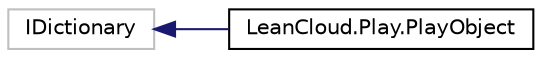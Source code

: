 digraph "Graphical Class Hierarchy"
{
  edge [fontname="Helvetica",fontsize="10",labelfontname="Helvetica",labelfontsize="10"];
  node [fontname="Helvetica",fontsize="10",shape=record];
  rankdir="LR";
  Node1 [label="IDictionary",height=0.2,width=0.4,color="grey75", fillcolor="white", style="filled"];
  Node1 -> Node2 [dir="back",color="midnightblue",fontsize="10",style="solid",fontname="Helvetica"];
  Node2 [label="LeanCloud.Play.PlayObject",height=0.2,width=0.4,color="black", fillcolor="white", style="filled",URL="$classLeanCloud_1_1Play_1_1PlayObject.htm",tooltip="字典类结构，实现 IDictionary 接口 "];
}
